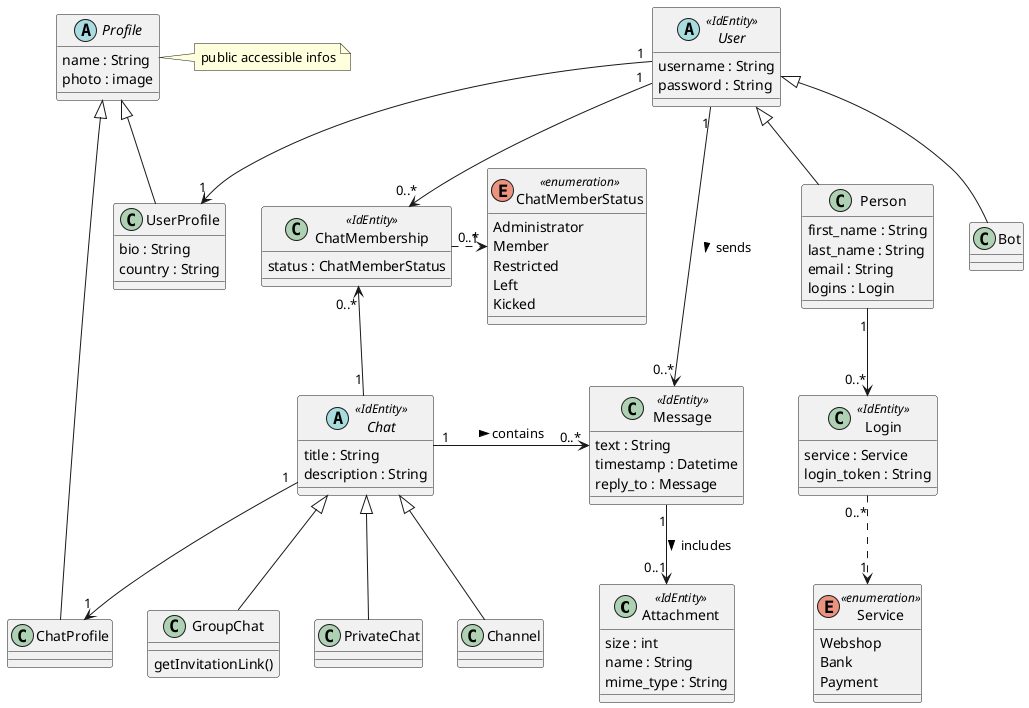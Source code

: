 @startuml chat-domain
' classes in alphabetical order
class Attachment <<IdEntity>> {
    size : int
    name : String
    mime_type : String
}

abstract class Chat <<IdEntity>> {
    title : String
    description : String
}

class ChatMembership <<IdEntity>> {
    status : ChatMemberStatus
}

enum ChatMemberStatus <<enumeration>> {
    Administrator
    Member
    Restricted
    Left
    Kicked
}

class ChatProfile

class GroupChat {
    getInvitationLink()
}

class Login <<IdEntity>> {
    service : Service
    login_token : String
}

class Message <<IdEntity>> {
    text : String
    timestamp : Datetime
    reply_to : Message
}

class Person {
    first_name : String
    last_name : String
    email : String
    logins : Login
}

class PrivateChat

abstract class Profile {
    name : String
    photo : image
}

enum Service <<enumeration>> {
    Webshop
    Bank
    Payment
}

abstract class User <<IdEntity>> {
    username : String
    password : String
}

class UserProfile {
    bio : String
    country : String
}

' Inheritance
'' Profile
Profile <|-- ChatProfile
Profile <|-- UserProfile
'' Chat inheritance
Chat <|-- PrivateChat
Chat <|-- GroupChat
Chat <|-- Channel

'' Person inheritance
User <|-- Person
User <|-- Bot

' Relations
'' to Chat
User "1" --> "0..*" ChatMembership
Chat "1" -up-> "0..*" ChatMembership

'' to Message
User "1" --> "0..*" Message : sends >
Chat "1" -right-> "0..*" Message : contains >
Message "1" --> "0..1" Attachment : includes >

'' with Enumerations
Login "0..*" .down.> "1" Service
ChatMembership "0..*" .right.> "1" ChatMemberStatus

'' Misc
Person "1" -down-> "0..*" Login
User "1" --> "1" UserProfile
Chat "1" --> "1" ChatProfile

note right of Profile: public accessible infos
@enduml

